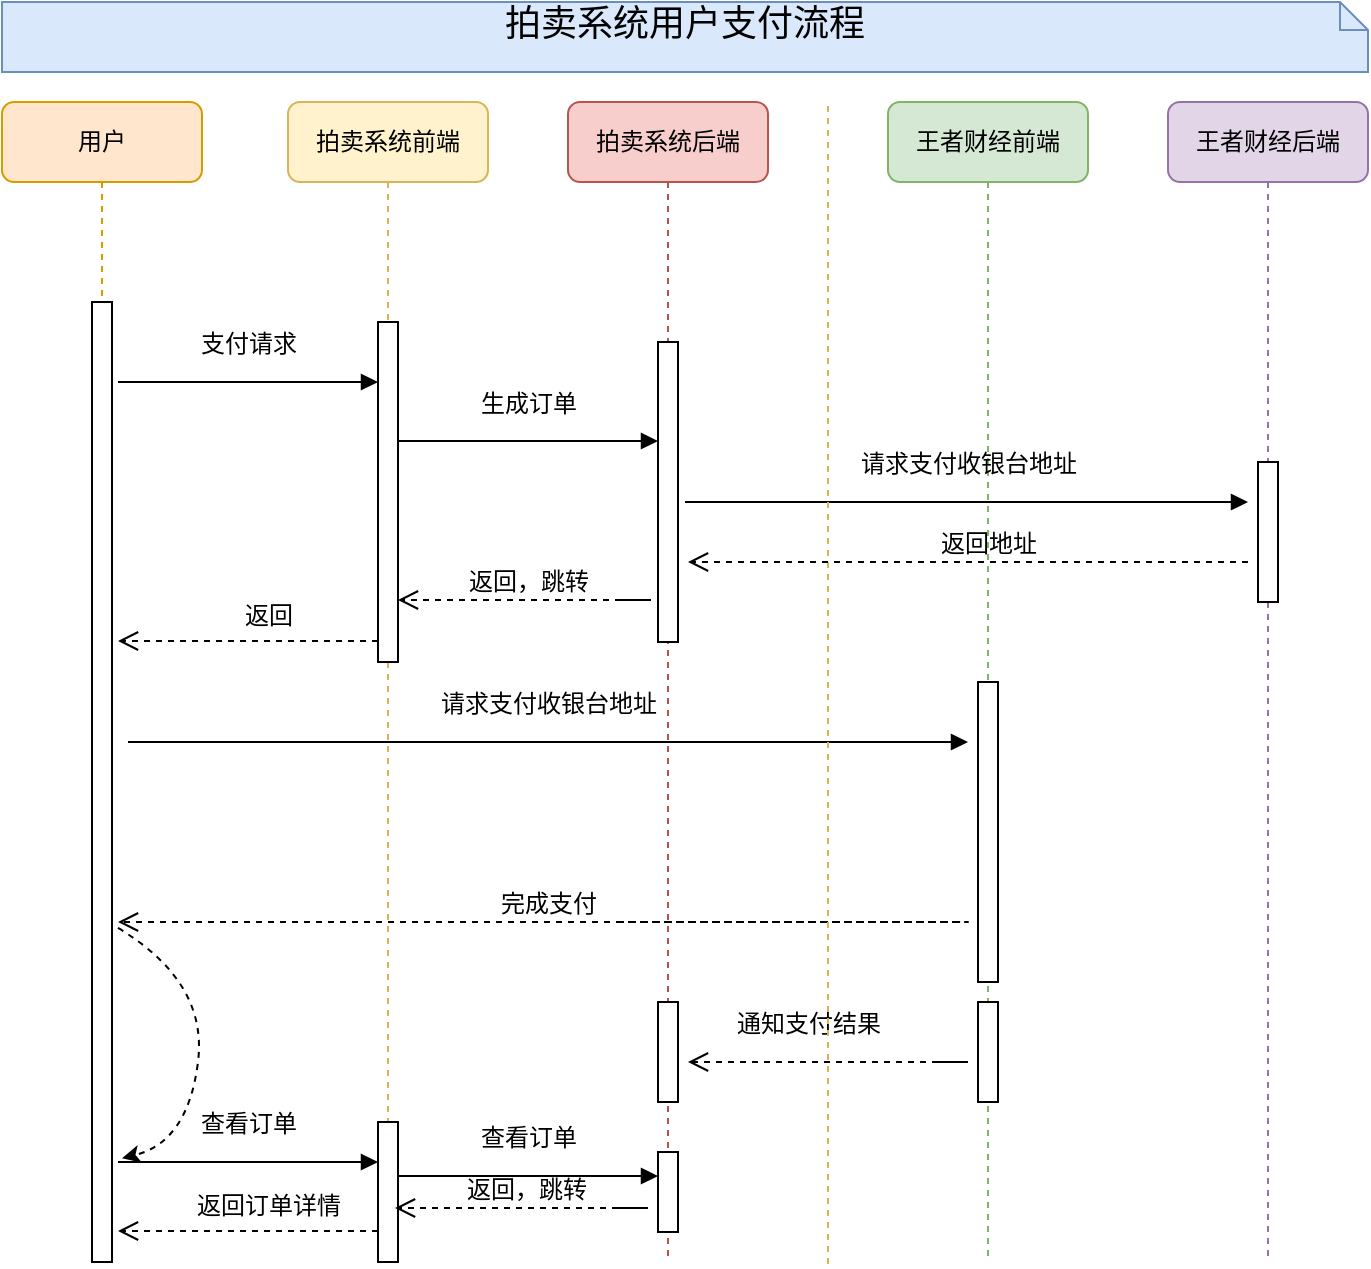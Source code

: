 <mxfile version="10.8.9" type="github"><diagram name="Page-1" id="13e1069c-82ec-6db2-03f1-153e76fe0fe0"><mxGraphModel dx="849" dy="599" grid="1" gridSize="10" guides="1" tooltips="1" connect="1" arrows="1" fold="1" page="1" pageScale="1" pageWidth="1100" pageHeight="850" background="#ffffff" math="0" shadow="0"><root><mxCell id="0"/><mxCell id="1" parent="0"/><mxCell id="7baba1c4bc27f4b0-2" value="拍卖系统后端" style="shape=umlLifeline;perimeter=lifelinePerimeter;whiteSpace=wrap;html=1;container=1;collapsible=0;recursiveResize=0;outlineConnect=0;rounded=1;shadow=0;comic=0;labelBackgroundColor=none;strokeColor=#b85450;strokeWidth=1;fillColor=#f8cecc;fontFamily=Verdana;fontSize=12;align=center;" parent="1" vertex="1"><mxGeometry x="370" y="100" width="100" height="580" as="geometry"/></mxCell><mxCell id="wAoqbmI4b0ATRrWfsIbB-2" value="" style="html=1;points=[];perimeter=orthogonalPerimeter;rounded=0;shadow=0;comic=0;labelBackgroundColor=none;strokeColor=#000000;strokeWidth=1;fillColor=#FFFFFF;fontFamily=Verdana;fontSize=12;fontColor=#000000;align=center;" parent="7baba1c4bc27f4b0-2" vertex="1"><mxGeometry x="45" y="120" width="10" height="150" as="geometry"/></mxCell><mxCell id="wAoqbmI4b0ATRrWfsIbB-11" value="" style="html=1;points=[];perimeter=orthogonalPerimeter;rounded=0;shadow=0;comic=0;labelBackgroundColor=none;strokeColor=#000000;strokeWidth=1;fillColor=#FFFFFF;fontFamily=Verdana;fontSize=12;fontColor=#000000;align=center;" parent="7baba1c4bc27f4b0-2" vertex="1"><mxGeometry x="45" y="450" width="10" height="50" as="geometry"/></mxCell><mxCell id="wAoqbmI4b0ATRrWfsIbB-15" value="" style="html=1;points=[];perimeter=orthogonalPerimeter;rounded=0;shadow=0;comic=0;labelBackgroundColor=none;strokeColor=#000000;strokeWidth=1;fillColor=#FFFFFF;fontFamily=Verdana;fontSize=12;fontColor=#000000;align=center;" parent="7baba1c4bc27f4b0-2" vertex="1"><mxGeometry x="45" y="525" width="10" height="40" as="geometry"/></mxCell><mxCell id="7baba1c4bc27f4b0-3" value="王者财经前端" style="shape=umlLifeline;perimeter=lifelinePerimeter;whiteSpace=wrap;html=1;container=1;collapsible=0;recursiveResize=0;outlineConnect=0;rounded=1;shadow=0;comic=0;labelBackgroundColor=none;strokeColor=#82b366;strokeWidth=1;fillColor=#d5e8d4;fontFamily=Verdana;fontSize=12;align=center;" parent="1" vertex="1"><mxGeometry x="530" y="100" width="100" height="580" as="geometry"/></mxCell><mxCell id="wAoqbmI4b0ATRrWfsIbB-9" value="" style="html=1;points=[];perimeter=orthogonalPerimeter;rounded=0;shadow=0;comic=0;labelBackgroundColor=none;strokeColor=#000000;strokeWidth=1;fillColor=#FFFFFF;fontFamily=Verdana;fontSize=12;fontColor=#000000;align=center;" parent="7baba1c4bc27f4b0-3" vertex="1"><mxGeometry x="45" y="290" width="10" height="150" as="geometry"/></mxCell><mxCell id="wAoqbmI4b0ATRrWfsIbB-10" value="" style="html=1;points=[];perimeter=orthogonalPerimeter;rounded=0;shadow=0;comic=0;labelBackgroundColor=none;strokeColor=#000000;strokeWidth=1;fillColor=#FFFFFF;fontFamily=Verdana;fontSize=12;fontColor=#000000;align=center;" parent="7baba1c4bc27f4b0-3" vertex="1"><mxGeometry x="45" y="450" width="10" height="50" as="geometry"/></mxCell><mxCell id="7baba1c4bc27f4b0-4" value="王者财经后端" style="shape=umlLifeline;perimeter=lifelinePerimeter;whiteSpace=wrap;html=1;container=1;collapsible=0;recursiveResize=0;outlineConnect=0;rounded=1;shadow=0;comic=0;labelBackgroundColor=none;strokeColor=#9673a6;strokeWidth=1;fillColor=#e1d5e7;fontFamily=Verdana;fontSize=12;align=center;" parent="1" vertex="1"><mxGeometry x="670" y="100" width="100" height="580" as="geometry"/></mxCell><mxCell id="7baba1c4bc27f4b0-13" value="" style="html=1;points=[];perimeter=orthogonalPerimeter;rounded=0;shadow=0;comic=0;labelBackgroundColor=none;strokeColor=#000000;strokeWidth=1;fillColor=#FFFFFF;fontFamily=Verdana;fontSize=12;fontColor=#000000;align=center;" parent="7baba1c4bc27f4b0-4" vertex="1"><mxGeometry x="45" y="180" width="10" height="70" as="geometry"/></mxCell><mxCell id="7baba1c4bc27f4b0-8" value="拍卖系统前端" style="shape=umlLifeline;perimeter=lifelinePerimeter;whiteSpace=wrap;html=1;container=1;collapsible=0;recursiveResize=0;outlineConnect=0;rounded=1;shadow=0;comic=0;labelBackgroundColor=none;strokeColor=#d6b656;strokeWidth=1;fillColor=#fff2cc;fontFamily=Verdana;fontSize=12;align=center;" parent="1" vertex="1"><mxGeometry x="230" y="100" width="100" height="580" as="geometry"/></mxCell><mxCell id="4Fl4my7ytTTRwONaS7eL-14" value="" style="html=1;points=[];perimeter=orthogonalPerimeter;rounded=0;shadow=0;comic=0;labelBackgroundColor=none;strokeColor=#000000;strokeWidth=1;fillColor=#FFFFFF;fontFamily=Verdana;fontSize=12;fontColor=#000000;align=center;" parent="7baba1c4bc27f4b0-8" vertex="1"><mxGeometry x="45" y="110" width="10" height="170" as="geometry"/></mxCell><mxCell id="wAoqbmI4b0ATRrWfsIbB-13" value="" style="html=1;points=[];perimeter=orthogonalPerimeter;rounded=0;shadow=0;comic=0;labelBackgroundColor=none;strokeColor=#000000;strokeWidth=1;fillColor=#FFFFFF;fontFamily=Verdana;fontSize=12;fontColor=#000000;align=center;" parent="7baba1c4bc27f4b0-8" vertex="1"><mxGeometry x="45" y="510" width="10" height="70" as="geometry"/></mxCell><mxCell id="4Fl4my7ytTTRwONaS7eL-1" value="用户" style="shape=umlLifeline;perimeter=lifelinePerimeter;whiteSpace=wrap;html=1;container=1;collapsible=0;recursiveResize=0;outlineConnect=0;rounded=1;shadow=0;comic=0;labelBackgroundColor=none;strokeColor=#d79b00;strokeWidth=1;fillColor=#ffe6cc;fontFamily=Verdana;fontSize=12;align=center;" parent="1" vertex="1"><mxGeometry x="87" y="100" width="100" height="580" as="geometry"/></mxCell><mxCell id="4Fl4my7ytTTRwONaS7eL-2" value="" style="html=1;points=[];perimeter=orthogonalPerimeter;rounded=0;shadow=0;comic=0;labelBackgroundColor=none;strokeColor=#000000;strokeWidth=1;fillColor=#FFFFFF;fontFamily=Verdana;fontSize=12;fontColor=#000000;align=center;" parent="4Fl4my7ytTTRwONaS7eL-1" vertex="1"><mxGeometry x="45" y="100" width="10" height="480" as="geometry"/></mxCell><mxCell id="fYQZN1arh7H3zE4JWNi2-4" value="" style="curved=1;endArrow=classic;html=1;dashed=1;strokeColor=#000000;entryX=1.5;entryY=0.892;entryDx=0;entryDy=0;entryPerimeter=0;exitX=1.3;exitY=0.652;exitDx=0;exitDy=0;exitPerimeter=0;" edge="1" parent="4Fl4my7ytTTRwONaS7eL-1" source="4Fl4my7ytTTRwONaS7eL-2" target="4Fl4my7ytTTRwONaS7eL-2"><mxGeometry width="50" height="50" relative="1" as="geometry"><mxPoint x="55" y="465" as="sourcePoint"/><mxPoint x="165" y="475" as="targetPoint"/><Array as="points"><mxPoint x="103" y="440"/><mxPoint x="93" y="520"/></Array></mxGeometry></mxCell><mxCell id="4Fl4my7ytTTRwONaS7eL-3" value="拍卖系统用户支付流程" style="shape=note;whiteSpace=wrap;html=1;size=14;verticalAlign=top;align=center;spacingTop=-6;rounded=0;shadow=0;comic=0;labelBackgroundColor=none;strokeColor=#6c8ebf;strokeWidth=1;fillColor=#dae8fc;fontFamily=Verdana;fontSize=18;" parent="1" vertex="1"><mxGeometry x="87" y="50" width="683" height="35" as="geometry"/></mxCell><mxCell id="4Fl4my7ytTTRwONaS7eL-20" value="完成支付" style="html=1;verticalAlign=bottom;endArrow=open;dashed=1;endSize=8;labelBackgroundColor=none;fontFamily=Verdana;fontSize=12;edgeStyle=elbowEdgeStyle;elbow=vertical;" parent="1" edge="1"><mxGeometry x="0.295" relative="1" as="geometry"><mxPoint x="145" y="510" as="targetPoint"/><Array as="points"><mxPoint x="575" y="510"/><mxPoint x="538.5" y="510"/></Array><mxPoint x="395" y="510" as="sourcePoint"/><mxPoint as="offset"/></mxGeometry></mxCell><mxCell id="4Fl4my7ytTTRwONaS7eL-22" value="支付请求" style="html=1;verticalAlign=bottom;endArrow=block;entryX=0;entryY=0;labelBackgroundColor=none;fontFamily=Verdana;fontSize=12;edgeStyle=elbowEdgeStyle;elbow=horizontal;" parent="1" edge="1"><mxGeometry y="10" relative="1" as="geometry"><mxPoint x="145" y="240" as="sourcePoint"/><mxPoint x="275" y="240" as="targetPoint"/><mxPoint as="offset"/></mxGeometry></mxCell><mxCell id="wAoqbmI4b0ATRrWfsIbB-3" value="生成订单" style="html=1;verticalAlign=bottom;endArrow=block;entryX=0;entryY=0;labelBackgroundColor=none;fontFamily=Verdana;fontSize=12;edgeStyle=elbowEdgeStyle;elbow=horizontal;" parent="1" edge="1"><mxGeometry y="10" relative="1" as="geometry"><mxPoint x="285" y="269.5" as="sourcePoint"/><mxPoint x="415" y="269.5" as="targetPoint"/><mxPoint as="offset"/></mxGeometry></mxCell><mxCell id="wAoqbmI4b0ATRrWfsIbB-4" value="请求支付收银台地址" style="html=1;verticalAlign=bottom;endArrow=block;labelBackgroundColor=none;fontFamily=Verdana;fontSize=12;edgeStyle=elbowEdgeStyle;elbow=horizontal;" parent="1" edge="1"><mxGeometry y="10" relative="1" as="geometry"><mxPoint x="428.5" y="300" as="sourcePoint"/><mxPoint x="710" y="300" as="targetPoint"/><mxPoint as="offset"/></mxGeometry></mxCell><mxCell id="wAoqbmI4b0ATRrWfsIbB-6" value="返回，跳转" style="html=1;verticalAlign=bottom;endArrow=open;dashed=1;endSize=8;labelBackgroundColor=none;fontFamily=Verdana;fontSize=12;edgeStyle=elbowEdgeStyle;elbow=vertical;" parent="1" edge="1"><mxGeometry x="0.142" relative="1" as="geometry"><mxPoint x="285" y="349" as="targetPoint"/><Array as="points"><mxPoint x="416.5" y="349"/><mxPoint x="540" y="349"/></Array><mxPoint x="396.5" y="349" as="sourcePoint"/><mxPoint as="offset"/></mxGeometry></mxCell><mxCell id="wAoqbmI4b0ATRrWfsIbB-7" value="返回" style="html=1;verticalAlign=bottom;endArrow=open;dashed=1;endSize=8;labelBackgroundColor=none;fontFamily=Verdana;fontSize=12;edgeStyle=elbowEdgeStyle;elbow=vertical;" parent="1" edge="1"><mxGeometry x="-0.154" y="-4" relative="1" as="geometry"><mxPoint x="145" y="369.5" as="targetPoint"/><Array as="points"><mxPoint x="220" y="369.5"/><mxPoint x="250" y="369.5"/></Array><mxPoint x="275" y="369.5" as="sourcePoint"/><mxPoint as="offset"/></mxGeometry></mxCell><mxCell id="wAoqbmI4b0ATRrWfsIbB-8" value="请求支付收银台地址" style="html=1;verticalAlign=bottom;endArrow=block;labelBackgroundColor=none;fontFamily=Verdana;fontSize=12;edgeStyle=elbowEdgeStyle;elbow=horizontal;" parent="1" edge="1"><mxGeometry y="10" relative="1" as="geometry"><mxPoint x="150" y="420" as="sourcePoint"/><mxPoint x="570" y="420" as="targetPoint"/><mxPoint as="offset"/></mxGeometry></mxCell><mxCell id="wAoqbmI4b0ATRrWfsIbB-12" value="通知支付结果" style="html=1;verticalAlign=bottom;endArrow=open;dashed=1;endSize=8;labelBackgroundColor=none;fontFamily=Verdana;fontSize=12;edgeStyle=elbowEdgeStyle;elbow=vertical;" parent="1" edge="1"><mxGeometry x="0.273" y="-10" relative="1" as="geometry"><mxPoint x="430" y="580" as="targetPoint"/><Array as="points"><mxPoint x="575" y="580"/><mxPoint x="698.5" y="580"/></Array><mxPoint x="555" y="580" as="sourcePoint"/><mxPoint as="offset"/></mxGeometry></mxCell><mxCell id="wAoqbmI4b0ATRrWfsIbB-14" value="查看订单" style="html=1;verticalAlign=bottom;endArrow=block;entryX=0;entryY=0;labelBackgroundColor=none;fontFamily=Verdana;fontSize=12;edgeStyle=elbowEdgeStyle;elbow=horizontal;" parent="1" edge="1"><mxGeometry y="10" relative="1" as="geometry"><mxPoint x="145" y="630" as="sourcePoint"/><mxPoint x="275" y="630" as="targetPoint"/><mxPoint as="offset"/><Array as="points"><mxPoint x="210" y="630"/></Array></mxGeometry></mxCell><mxCell id="wAoqbmI4b0ATRrWfsIbB-16" value="查看订单" style="html=1;verticalAlign=bottom;endArrow=block;entryX=0;entryY=0;labelBackgroundColor=none;fontFamily=Verdana;fontSize=12;edgeStyle=elbowEdgeStyle;elbow=horizontal;" parent="1" edge="1"><mxGeometry y="10" relative="1" as="geometry"><mxPoint x="285" y="637" as="sourcePoint"/><mxPoint x="415" y="637" as="targetPoint"/><mxPoint as="offset"/><Array as="points"><mxPoint x="350" y="637"/></Array></mxGeometry></mxCell><mxCell id="wAoqbmI4b0ATRrWfsIbB-17" value="返回，跳转" style="html=1;verticalAlign=bottom;endArrow=open;dashed=1;endSize=8;labelBackgroundColor=none;fontFamily=Verdana;fontSize=12;edgeStyle=elbowEdgeStyle;elbow=vertical;" parent="1" edge="1"><mxGeometry x="0.142" relative="1" as="geometry"><mxPoint x="283.5" y="653" as="targetPoint"/><Array as="points"><mxPoint x="415" y="653"/><mxPoint x="538.5" y="653"/></Array><mxPoint x="395" y="653" as="sourcePoint"/><mxPoint as="offset"/></mxGeometry></mxCell><mxCell id="wAoqbmI4b0ATRrWfsIbB-18" value="返回订单详情" style="html=1;verticalAlign=bottom;endArrow=open;dashed=1;endSize=8;labelBackgroundColor=none;fontFamily=Verdana;fontSize=12;edgeStyle=elbowEdgeStyle;elbow=vertical;" parent="1" edge="1"><mxGeometry x="-0.154" y="-4" relative="1" as="geometry"><mxPoint x="145" y="664.5" as="targetPoint"/><Array as="points"><mxPoint x="220" y="664.5"/><mxPoint x="250" y="664.5"/></Array><mxPoint x="275" y="664.5" as="sourcePoint"/><mxPoint as="offset"/></mxGeometry></mxCell><mxCell id="wAoqbmI4b0ATRrWfsIbB-20" value="" style="endArrow=none;dashed=1;html=1;strokeColor=#d6b656;fillColor=#fff2cc;" parent="1" edge="1"><mxGeometry width="50" height="50" relative="1" as="geometry"><mxPoint x="500" y="681" as="sourcePoint"/><mxPoint x="500" y="100" as="targetPoint"/></mxGeometry></mxCell><mxCell id="fYQZN1arh7H3zE4JWNi2-1" value="返回地址" style="html=1;verticalAlign=bottom;endArrow=open;dashed=1;endSize=8;labelBackgroundColor=none;fontFamily=Verdana;fontSize=12;edgeStyle=elbowEdgeStyle;elbow=vertical;" edge="1" parent="1"><mxGeometry x="-0.071" relative="1" as="geometry"><mxPoint x="430" y="330" as="targetPoint"/><Array as="points"><mxPoint x="655" y="330"/><mxPoint x="685" y="330"/></Array><mxPoint x="710" y="330" as="sourcePoint"/><mxPoint as="offset"/></mxGeometry></mxCell></root></mxGraphModel></diagram></mxfile>